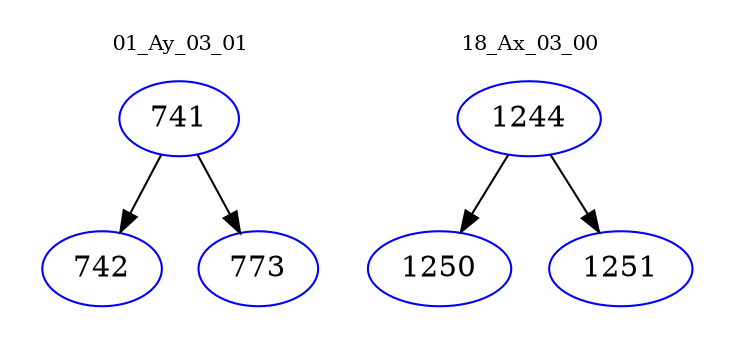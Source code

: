 digraph{
subgraph cluster_0 {
color = white
label = "01_Ay_03_01";
fontsize=10;
T0_741 [label="741", color="blue"]
T0_741 -> T0_742 [color="black"]
T0_742 [label="742", color="blue"]
T0_741 -> T0_773 [color="black"]
T0_773 [label="773", color="blue"]
}
subgraph cluster_1 {
color = white
label = "18_Ax_03_00";
fontsize=10;
T1_1244 [label="1244", color="blue"]
T1_1244 -> T1_1250 [color="black"]
T1_1250 [label="1250", color="blue"]
T1_1244 -> T1_1251 [color="black"]
T1_1251 [label="1251", color="blue"]
}
}
